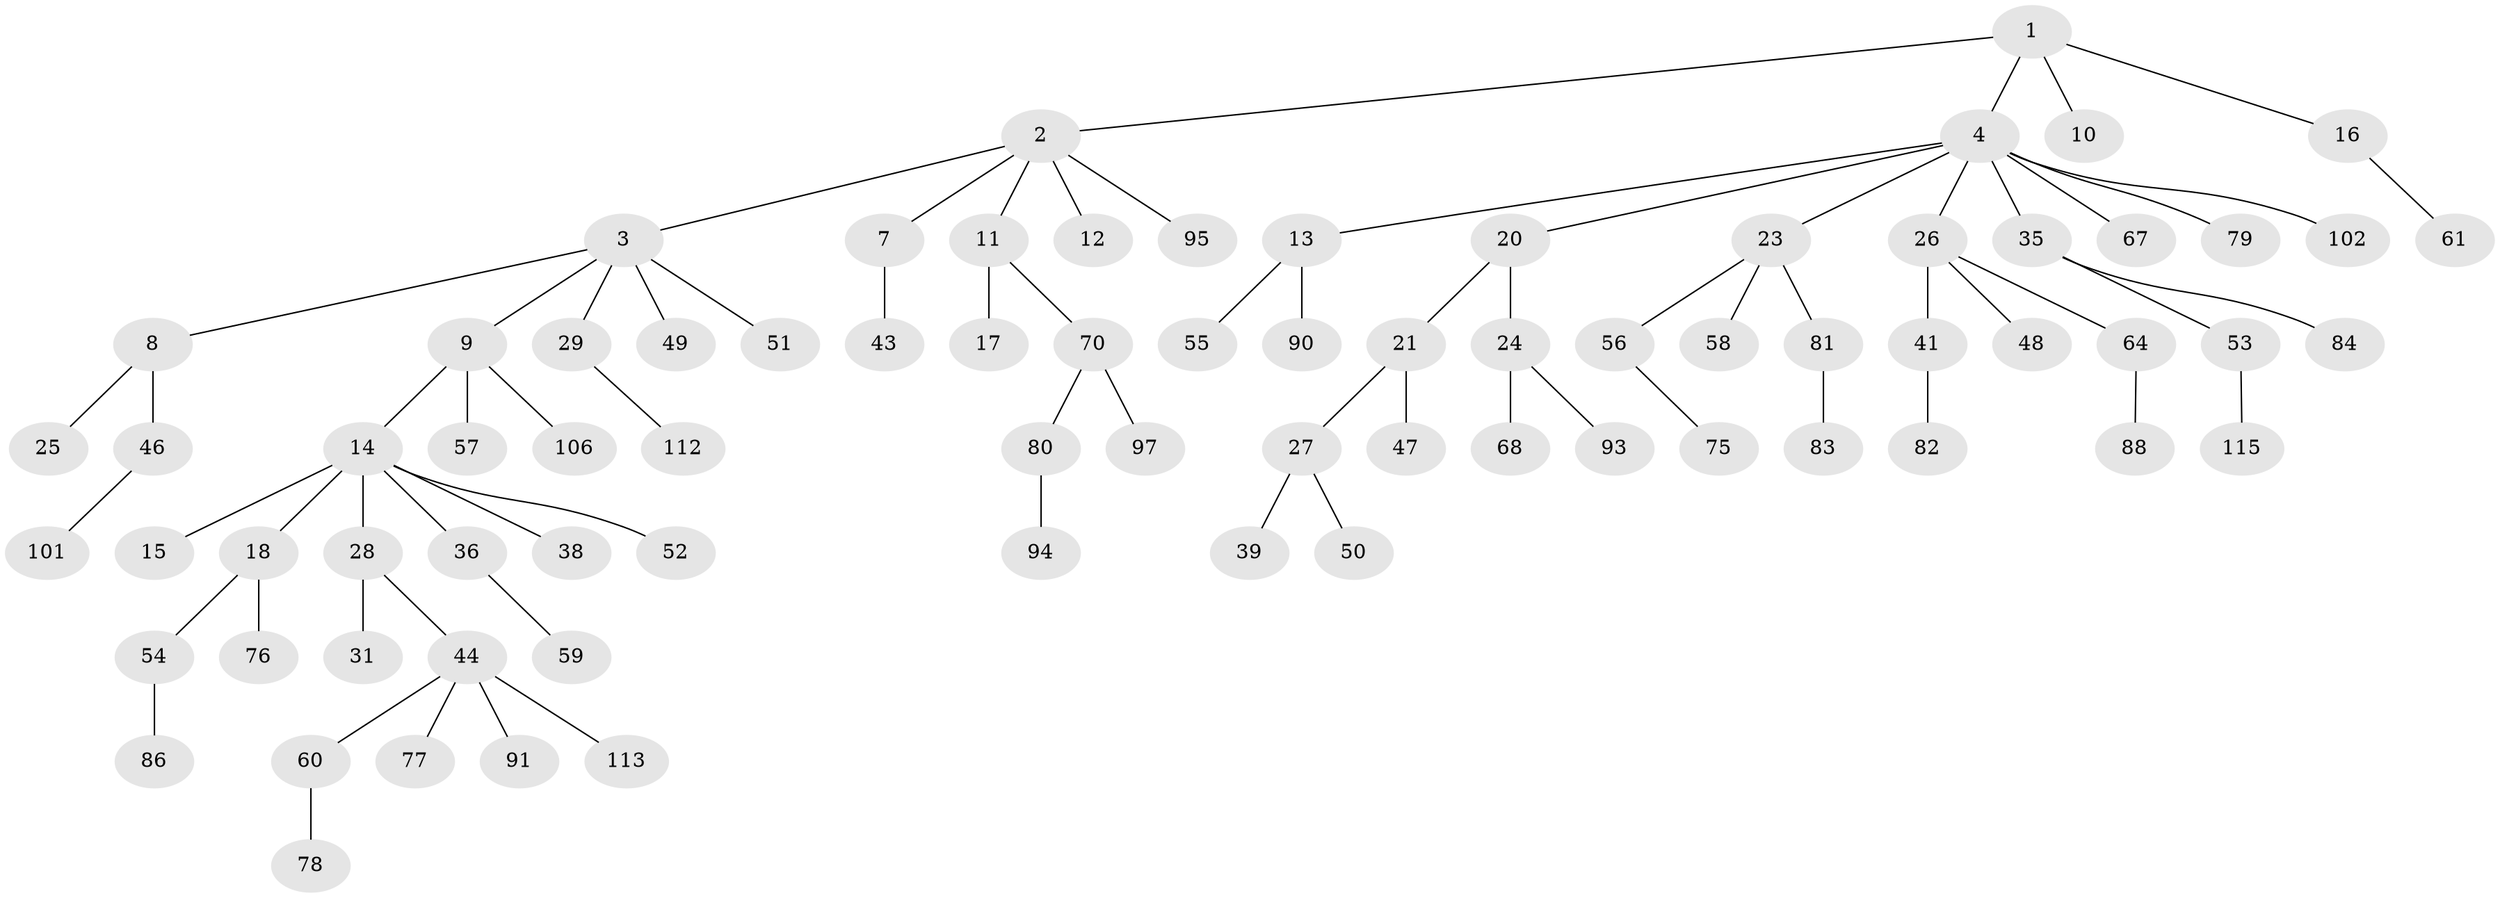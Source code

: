 // Generated by graph-tools (version 1.1) at 2025/52/02/27/25 19:52:13]
// undirected, 77 vertices, 76 edges
graph export_dot {
graph [start="1"]
  node [color=gray90,style=filled];
  1 [super="+5"];
  2 [super="+72"];
  3 [super="+6"];
  4 [super="+19"];
  7 [super="+42"];
  8;
  9 [super="+33"];
  10;
  11;
  12;
  13 [super="+45"];
  14 [super="+32"];
  15 [super="+30"];
  16 [super="+110"];
  17;
  18 [super="+62"];
  20 [super="+98"];
  21 [super="+22"];
  23 [super="+40"];
  24 [super="+73"];
  25 [super="+34"];
  26 [super="+37"];
  27;
  28;
  29 [super="+69"];
  31;
  35;
  36;
  38;
  39;
  41;
  43;
  44 [super="+74"];
  46 [super="+71"];
  47 [super="+103"];
  48;
  49;
  50;
  51;
  52 [super="+100"];
  53 [super="+96"];
  54 [super="+108"];
  55 [super="+65"];
  56 [super="+63"];
  57;
  58 [super="+111"];
  59;
  60 [super="+66"];
  61 [super="+92"];
  64 [super="+105"];
  67;
  68;
  70 [super="+89"];
  75 [super="+87"];
  76;
  77 [super="+85"];
  78;
  79;
  80;
  81 [super="+109"];
  82;
  83 [super="+104"];
  84;
  86;
  88;
  90;
  91 [super="+107"];
  93 [super="+114"];
  94 [super="+99"];
  95;
  97;
  101;
  102;
  106;
  112;
  113;
  115;
  1 -- 2;
  1 -- 4;
  1 -- 10;
  1 -- 16;
  2 -- 3;
  2 -- 7;
  2 -- 11;
  2 -- 12;
  2 -- 95;
  3 -- 8;
  3 -- 9;
  3 -- 49;
  3 -- 51;
  3 -- 29;
  4 -- 13;
  4 -- 26;
  4 -- 35;
  4 -- 67;
  4 -- 102;
  4 -- 23;
  4 -- 20;
  4 -- 79;
  7 -- 43;
  8 -- 25;
  8 -- 46;
  9 -- 14;
  9 -- 106;
  9 -- 57;
  11 -- 17;
  11 -- 70;
  13 -- 90;
  13 -- 55;
  14 -- 15;
  14 -- 18;
  14 -- 28;
  14 -- 38;
  14 -- 36;
  14 -- 52;
  16 -- 61;
  18 -- 54;
  18 -- 76;
  20 -- 21;
  20 -- 24;
  21 -- 27;
  21 -- 47;
  23 -- 81;
  23 -- 56;
  23 -- 58;
  24 -- 68;
  24 -- 93;
  26 -- 41;
  26 -- 48;
  26 -- 64;
  27 -- 39;
  27 -- 50;
  28 -- 31;
  28 -- 44;
  29 -- 112;
  35 -- 53;
  35 -- 84;
  36 -- 59;
  41 -- 82;
  44 -- 60;
  44 -- 77;
  44 -- 91;
  44 -- 113;
  46 -- 101;
  53 -- 115;
  54 -- 86;
  56 -- 75;
  60 -- 78;
  64 -- 88;
  70 -- 80;
  70 -- 97;
  80 -- 94;
  81 -- 83;
}
